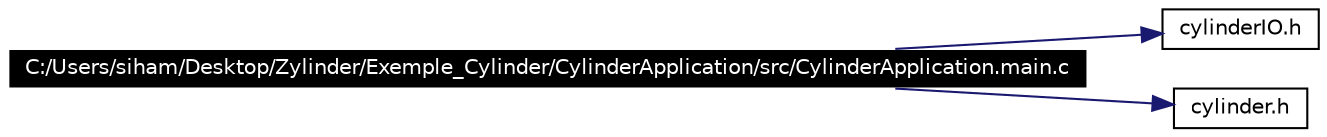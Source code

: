 digraph G
{
  edge [fontname="Helvetica",fontsize=10,labelfontname="Helvetica",labelfontsize=10];
  node [fontname="Helvetica",fontsize=10,shape=record];
  rankdir=LR;
  Node1 [label="C:/Users/siham/Desktop/Zylinder/Exemple_Cylinder/CylinderApplication/src/CylinderApplication.main.c",height=0.2,width=0.4,color="white", fillcolor="black", style="filled" fontcolor="white"];
  Node1 -> Node2 [color="midnightblue",fontsize=10,style="solid"];
  Node2 [label="cylinderIO.h",height=0.2,width=0.4,color="black", fillcolor="white", style="filled",URL="$cylinder_i_o_8h-source.html"];
  Node1 -> Node3 [color="midnightblue",fontsize=10,style="solid"];
  Node3 [label="cylinder.h",height=0.2,width=0.4,color="black", fillcolor="white", style="filled",URL="$src_2cylinder_8h-source.html"];
}
